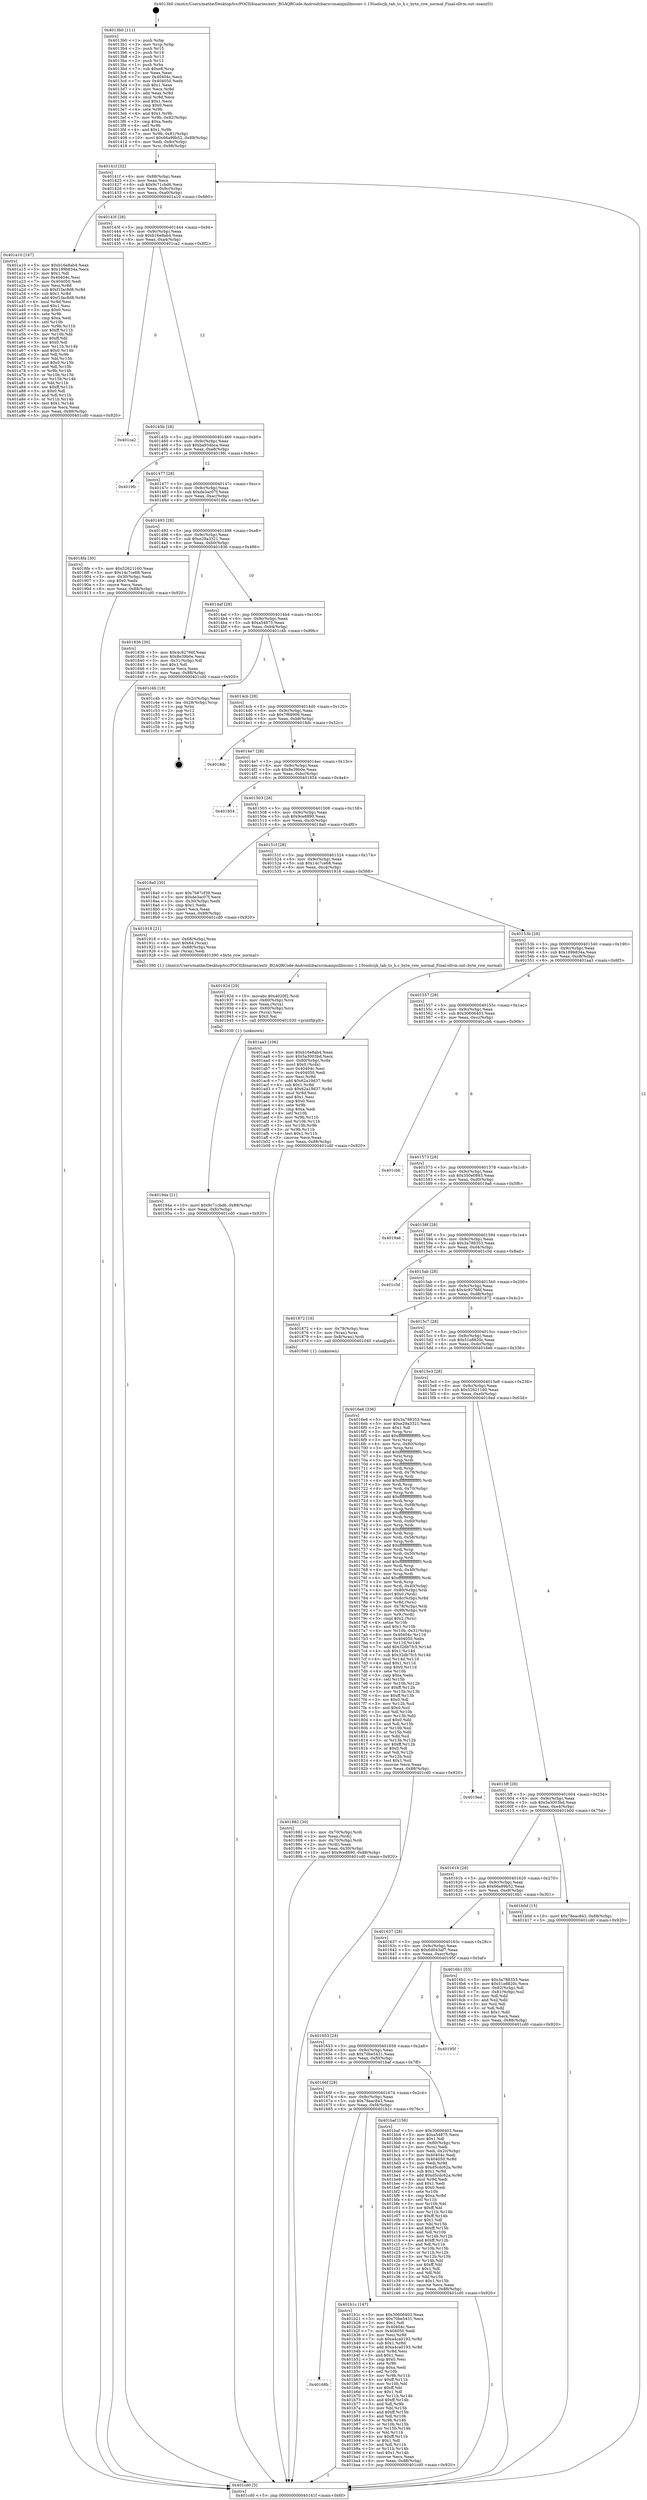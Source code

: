digraph "0x4013b0" {
  label = "0x4013b0 (/mnt/c/Users/mathe/Desktop/tcc/POCII/binaries/extr_BGAQRCode-Androidzbarsrcmainjnilibiconv-1.15toolscjk_tab_to_h.c_byte_row_normal_Final-ollvm.out::main(0))"
  labelloc = "t"
  node[shape=record]

  Entry [label="",width=0.3,height=0.3,shape=circle,fillcolor=black,style=filled]
  "0x40141f" [label="{
     0x40141f [32]\l
     | [instrs]\l
     &nbsp;&nbsp;0x40141f \<+6\>: mov -0x88(%rbp),%eax\l
     &nbsp;&nbsp;0x401425 \<+2\>: mov %eax,%ecx\l
     &nbsp;&nbsp;0x401427 \<+6\>: sub $0x9c71cbd6,%ecx\l
     &nbsp;&nbsp;0x40142d \<+6\>: mov %eax,-0x9c(%rbp)\l
     &nbsp;&nbsp;0x401433 \<+6\>: mov %ecx,-0xa0(%rbp)\l
     &nbsp;&nbsp;0x401439 \<+6\>: je 0000000000401a10 \<main+0x660\>\l
  }"]
  "0x401a10" [label="{
     0x401a10 [147]\l
     | [instrs]\l
     &nbsp;&nbsp;0x401a10 \<+5\>: mov $0xb16e8ab4,%eax\l
     &nbsp;&nbsp;0x401a15 \<+5\>: mov $0x189b834a,%ecx\l
     &nbsp;&nbsp;0x401a1a \<+2\>: mov $0x1,%dl\l
     &nbsp;&nbsp;0x401a1c \<+7\>: mov 0x40404c,%esi\l
     &nbsp;&nbsp;0x401a23 \<+7\>: mov 0x404050,%edi\l
     &nbsp;&nbsp;0x401a2a \<+3\>: mov %esi,%r8d\l
     &nbsp;&nbsp;0x401a2d \<+7\>: sub $0xf1fac8d8,%r8d\l
     &nbsp;&nbsp;0x401a34 \<+4\>: sub $0x1,%r8d\l
     &nbsp;&nbsp;0x401a38 \<+7\>: add $0xf1fac8d8,%r8d\l
     &nbsp;&nbsp;0x401a3f \<+4\>: imul %r8d,%esi\l
     &nbsp;&nbsp;0x401a43 \<+3\>: and $0x1,%esi\l
     &nbsp;&nbsp;0x401a46 \<+3\>: cmp $0x0,%esi\l
     &nbsp;&nbsp;0x401a49 \<+4\>: sete %r9b\l
     &nbsp;&nbsp;0x401a4d \<+3\>: cmp $0xa,%edi\l
     &nbsp;&nbsp;0x401a50 \<+4\>: setl %r10b\l
     &nbsp;&nbsp;0x401a54 \<+3\>: mov %r9b,%r11b\l
     &nbsp;&nbsp;0x401a57 \<+4\>: xor $0xff,%r11b\l
     &nbsp;&nbsp;0x401a5b \<+3\>: mov %r10b,%bl\l
     &nbsp;&nbsp;0x401a5e \<+3\>: xor $0xff,%bl\l
     &nbsp;&nbsp;0x401a61 \<+3\>: xor $0x0,%dl\l
     &nbsp;&nbsp;0x401a64 \<+3\>: mov %r11b,%r14b\l
     &nbsp;&nbsp;0x401a67 \<+4\>: and $0x0,%r14b\l
     &nbsp;&nbsp;0x401a6b \<+3\>: and %dl,%r9b\l
     &nbsp;&nbsp;0x401a6e \<+3\>: mov %bl,%r15b\l
     &nbsp;&nbsp;0x401a71 \<+4\>: and $0x0,%r15b\l
     &nbsp;&nbsp;0x401a75 \<+3\>: and %dl,%r10b\l
     &nbsp;&nbsp;0x401a78 \<+3\>: or %r9b,%r14b\l
     &nbsp;&nbsp;0x401a7b \<+3\>: or %r10b,%r15b\l
     &nbsp;&nbsp;0x401a7e \<+3\>: xor %r15b,%r14b\l
     &nbsp;&nbsp;0x401a81 \<+3\>: or %bl,%r11b\l
     &nbsp;&nbsp;0x401a84 \<+4\>: xor $0xff,%r11b\l
     &nbsp;&nbsp;0x401a88 \<+3\>: or $0x0,%dl\l
     &nbsp;&nbsp;0x401a8b \<+3\>: and %dl,%r11b\l
     &nbsp;&nbsp;0x401a8e \<+3\>: or %r11b,%r14b\l
     &nbsp;&nbsp;0x401a91 \<+4\>: test $0x1,%r14b\l
     &nbsp;&nbsp;0x401a95 \<+3\>: cmovne %ecx,%eax\l
     &nbsp;&nbsp;0x401a98 \<+6\>: mov %eax,-0x88(%rbp)\l
     &nbsp;&nbsp;0x401a9e \<+5\>: jmp 0000000000401cd0 \<main+0x920\>\l
  }"]
  "0x40143f" [label="{
     0x40143f [28]\l
     | [instrs]\l
     &nbsp;&nbsp;0x40143f \<+5\>: jmp 0000000000401444 \<main+0x94\>\l
     &nbsp;&nbsp;0x401444 \<+6\>: mov -0x9c(%rbp),%eax\l
     &nbsp;&nbsp;0x40144a \<+5\>: sub $0xb16e8ab4,%eax\l
     &nbsp;&nbsp;0x40144f \<+6\>: mov %eax,-0xa4(%rbp)\l
     &nbsp;&nbsp;0x401455 \<+6\>: je 0000000000401ca2 \<main+0x8f2\>\l
  }"]
  Exit [label="",width=0.3,height=0.3,shape=circle,fillcolor=black,style=filled,peripheries=2]
  "0x401ca2" [label="{
     0x401ca2\l
  }", style=dashed]
  "0x40145b" [label="{
     0x40145b [28]\l
     | [instrs]\l
     &nbsp;&nbsp;0x40145b \<+5\>: jmp 0000000000401460 \<main+0xb0\>\l
     &nbsp;&nbsp;0x401460 \<+6\>: mov -0x9c(%rbp),%eax\l
     &nbsp;&nbsp;0x401466 \<+5\>: sub $0xba934bca,%eax\l
     &nbsp;&nbsp;0x40146b \<+6\>: mov %eax,-0xa8(%rbp)\l
     &nbsp;&nbsp;0x401471 \<+6\>: je 00000000004019fc \<main+0x64c\>\l
  }"]
  "0x40168b" [label="{
     0x40168b\l
  }", style=dashed]
  "0x4019fc" [label="{
     0x4019fc\l
  }", style=dashed]
  "0x401477" [label="{
     0x401477 [28]\l
     | [instrs]\l
     &nbsp;&nbsp;0x401477 \<+5\>: jmp 000000000040147c \<main+0xcc\>\l
     &nbsp;&nbsp;0x40147c \<+6\>: mov -0x9c(%rbp),%eax\l
     &nbsp;&nbsp;0x401482 \<+5\>: sub $0xde3ac07f,%eax\l
     &nbsp;&nbsp;0x401487 \<+6\>: mov %eax,-0xac(%rbp)\l
     &nbsp;&nbsp;0x40148d \<+6\>: je 00000000004018fa \<main+0x54a\>\l
  }"]
  "0x401b1c" [label="{
     0x401b1c [147]\l
     | [instrs]\l
     &nbsp;&nbsp;0x401b1c \<+5\>: mov $0x30606403,%eax\l
     &nbsp;&nbsp;0x401b21 \<+5\>: mov $0x70be5431,%ecx\l
     &nbsp;&nbsp;0x401b26 \<+2\>: mov $0x1,%dl\l
     &nbsp;&nbsp;0x401b28 \<+7\>: mov 0x40404c,%esi\l
     &nbsp;&nbsp;0x401b2f \<+7\>: mov 0x404050,%edi\l
     &nbsp;&nbsp;0x401b36 \<+3\>: mov %esi,%r8d\l
     &nbsp;&nbsp;0x401b39 \<+7\>: sub $0xa4ca0193,%r8d\l
     &nbsp;&nbsp;0x401b40 \<+4\>: sub $0x1,%r8d\l
     &nbsp;&nbsp;0x401b44 \<+7\>: add $0xa4ca0193,%r8d\l
     &nbsp;&nbsp;0x401b4b \<+4\>: imul %r8d,%esi\l
     &nbsp;&nbsp;0x401b4f \<+3\>: and $0x1,%esi\l
     &nbsp;&nbsp;0x401b52 \<+3\>: cmp $0x0,%esi\l
     &nbsp;&nbsp;0x401b55 \<+4\>: sete %r9b\l
     &nbsp;&nbsp;0x401b59 \<+3\>: cmp $0xa,%edi\l
     &nbsp;&nbsp;0x401b5c \<+4\>: setl %r10b\l
     &nbsp;&nbsp;0x401b60 \<+3\>: mov %r9b,%r11b\l
     &nbsp;&nbsp;0x401b63 \<+4\>: xor $0xff,%r11b\l
     &nbsp;&nbsp;0x401b67 \<+3\>: mov %r10b,%bl\l
     &nbsp;&nbsp;0x401b6a \<+3\>: xor $0xff,%bl\l
     &nbsp;&nbsp;0x401b6d \<+3\>: xor $0x1,%dl\l
     &nbsp;&nbsp;0x401b70 \<+3\>: mov %r11b,%r14b\l
     &nbsp;&nbsp;0x401b73 \<+4\>: and $0xff,%r14b\l
     &nbsp;&nbsp;0x401b77 \<+3\>: and %dl,%r9b\l
     &nbsp;&nbsp;0x401b7a \<+3\>: mov %bl,%r15b\l
     &nbsp;&nbsp;0x401b7d \<+4\>: and $0xff,%r15b\l
     &nbsp;&nbsp;0x401b81 \<+3\>: and %dl,%r10b\l
     &nbsp;&nbsp;0x401b84 \<+3\>: or %r9b,%r14b\l
     &nbsp;&nbsp;0x401b87 \<+3\>: or %r10b,%r15b\l
     &nbsp;&nbsp;0x401b8a \<+3\>: xor %r15b,%r14b\l
     &nbsp;&nbsp;0x401b8d \<+3\>: or %bl,%r11b\l
     &nbsp;&nbsp;0x401b90 \<+4\>: xor $0xff,%r11b\l
     &nbsp;&nbsp;0x401b94 \<+3\>: or $0x1,%dl\l
     &nbsp;&nbsp;0x401b97 \<+3\>: and %dl,%r11b\l
     &nbsp;&nbsp;0x401b9a \<+3\>: or %r11b,%r14b\l
     &nbsp;&nbsp;0x401b9d \<+4\>: test $0x1,%r14b\l
     &nbsp;&nbsp;0x401ba1 \<+3\>: cmovne %ecx,%eax\l
     &nbsp;&nbsp;0x401ba4 \<+6\>: mov %eax,-0x88(%rbp)\l
     &nbsp;&nbsp;0x401baa \<+5\>: jmp 0000000000401cd0 \<main+0x920\>\l
  }"]
  "0x4018fa" [label="{
     0x4018fa [30]\l
     | [instrs]\l
     &nbsp;&nbsp;0x4018fa \<+5\>: mov $0x52621160,%eax\l
     &nbsp;&nbsp;0x4018ff \<+5\>: mov $0x14c7ce68,%ecx\l
     &nbsp;&nbsp;0x401904 \<+3\>: mov -0x30(%rbp),%edx\l
     &nbsp;&nbsp;0x401907 \<+3\>: cmp $0x0,%edx\l
     &nbsp;&nbsp;0x40190a \<+3\>: cmove %ecx,%eax\l
     &nbsp;&nbsp;0x40190d \<+6\>: mov %eax,-0x88(%rbp)\l
     &nbsp;&nbsp;0x401913 \<+5\>: jmp 0000000000401cd0 \<main+0x920\>\l
  }"]
  "0x401493" [label="{
     0x401493 [28]\l
     | [instrs]\l
     &nbsp;&nbsp;0x401493 \<+5\>: jmp 0000000000401498 \<main+0xe8\>\l
     &nbsp;&nbsp;0x401498 \<+6\>: mov -0x9c(%rbp),%eax\l
     &nbsp;&nbsp;0x40149e \<+5\>: sub $0xe29a3321,%eax\l
     &nbsp;&nbsp;0x4014a3 \<+6\>: mov %eax,-0xb0(%rbp)\l
     &nbsp;&nbsp;0x4014a9 \<+6\>: je 0000000000401836 \<main+0x486\>\l
  }"]
  "0x40166f" [label="{
     0x40166f [28]\l
     | [instrs]\l
     &nbsp;&nbsp;0x40166f \<+5\>: jmp 0000000000401674 \<main+0x2c4\>\l
     &nbsp;&nbsp;0x401674 \<+6\>: mov -0x9c(%rbp),%eax\l
     &nbsp;&nbsp;0x40167a \<+5\>: sub $0x78eac843,%eax\l
     &nbsp;&nbsp;0x40167f \<+6\>: mov %eax,-0xf4(%rbp)\l
     &nbsp;&nbsp;0x401685 \<+6\>: je 0000000000401b1c \<main+0x76c\>\l
  }"]
  "0x401836" [label="{
     0x401836 [30]\l
     | [instrs]\l
     &nbsp;&nbsp;0x401836 \<+5\>: mov $0x4c92766f,%eax\l
     &nbsp;&nbsp;0x40183b \<+5\>: mov $0x8e39b0e,%ecx\l
     &nbsp;&nbsp;0x401840 \<+3\>: mov -0x31(%rbp),%dl\l
     &nbsp;&nbsp;0x401843 \<+3\>: test $0x1,%dl\l
     &nbsp;&nbsp;0x401846 \<+3\>: cmovne %ecx,%eax\l
     &nbsp;&nbsp;0x401849 \<+6\>: mov %eax,-0x88(%rbp)\l
     &nbsp;&nbsp;0x40184f \<+5\>: jmp 0000000000401cd0 \<main+0x920\>\l
  }"]
  "0x4014af" [label="{
     0x4014af [28]\l
     | [instrs]\l
     &nbsp;&nbsp;0x4014af \<+5\>: jmp 00000000004014b4 \<main+0x104\>\l
     &nbsp;&nbsp;0x4014b4 \<+6\>: mov -0x9c(%rbp),%eax\l
     &nbsp;&nbsp;0x4014ba \<+5\>: sub $0xa54875,%eax\l
     &nbsp;&nbsp;0x4014bf \<+6\>: mov %eax,-0xb4(%rbp)\l
     &nbsp;&nbsp;0x4014c5 \<+6\>: je 0000000000401c4b \<main+0x89b\>\l
  }"]
  "0x401baf" [label="{
     0x401baf [156]\l
     | [instrs]\l
     &nbsp;&nbsp;0x401baf \<+5\>: mov $0x30606403,%eax\l
     &nbsp;&nbsp;0x401bb4 \<+5\>: mov $0xa54875,%ecx\l
     &nbsp;&nbsp;0x401bb9 \<+2\>: mov $0x1,%dl\l
     &nbsp;&nbsp;0x401bbb \<+4\>: mov -0x80(%rbp),%rsi\l
     &nbsp;&nbsp;0x401bbf \<+2\>: mov (%rsi),%edi\l
     &nbsp;&nbsp;0x401bc1 \<+3\>: mov %edi,-0x2c(%rbp)\l
     &nbsp;&nbsp;0x401bc4 \<+7\>: mov 0x40404c,%edi\l
     &nbsp;&nbsp;0x401bcb \<+8\>: mov 0x404050,%r8d\l
     &nbsp;&nbsp;0x401bd3 \<+3\>: mov %edi,%r9d\l
     &nbsp;&nbsp;0x401bd6 \<+7\>: sub $0xd5cdc62a,%r9d\l
     &nbsp;&nbsp;0x401bdd \<+4\>: sub $0x1,%r9d\l
     &nbsp;&nbsp;0x401be1 \<+7\>: add $0xd5cdc62a,%r9d\l
     &nbsp;&nbsp;0x401be8 \<+4\>: imul %r9d,%edi\l
     &nbsp;&nbsp;0x401bec \<+3\>: and $0x1,%edi\l
     &nbsp;&nbsp;0x401bef \<+3\>: cmp $0x0,%edi\l
     &nbsp;&nbsp;0x401bf2 \<+4\>: sete %r10b\l
     &nbsp;&nbsp;0x401bf6 \<+4\>: cmp $0xa,%r8d\l
     &nbsp;&nbsp;0x401bfa \<+4\>: setl %r11b\l
     &nbsp;&nbsp;0x401bfe \<+3\>: mov %r10b,%bl\l
     &nbsp;&nbsp;0x401c01 \<+3\>: xor $0xff,%bl\l
     &nbsp;&nbsp;0x401c04 \<+3\>: mov %r11b,%r14b\l
     &nbsp;&nbsp;0x401c07 \<+4\>: xor $0xff,%r14b\l
     &nbsp;&nbsp;0x401c0b \<+3\>: xor $0x1,%dl\l
     &nbsp;&nbsp;0x401c0e \<+3\>: mov %bl,%r15b\l
     &nbsp;&nbsp;0x401c11 \<+4\>: and $0xff,%r15b\l
     &nbsp;&nbsp;0x401c15 \<+3\>: and %dl,%r10b\l
     &nbsp;&nbsp;0x401c18 \<+3\>: mov %r14b,%r12b\l
     &nbsp;&nbsp;0x401c1b \<+4\>: and $0xff,%r12b\l
     &nbsp;&nbsp;0x401c1f \<+3\>: and %dl,%r11b\l
     &nbsp;&nbsp;0x401c22 \<+3\>: or %r10b,%r15b\l
     &nbsp;&nbsp;0x401c25 \<+3\>: or %r11b,%r12b\l
     &nbsp;&nbsp;0x401c28 \<+3\>: xor %r12b,%r15b\l
     &nbsp;&nbsp;0x401c2b \<+3\>: or %r14b,%bl\l
     &nbsp;&nbsp;0x401c2e \<+3\>: xor $0xff,%bl\l
     &nbsp;&nbsp;0x401c31 \<+3\>: or $0x1,%dl\l
     &nbsp;&nbsp;0x401c34 \<+2\>: and %dl,%bl\l
     &nbsp;&nbsp;0x401c36 \<+3\>: or %bl,%r15b\l
     &nbsp;&nbsp;0x401c39 \<+4\>: test $0x1,%r15b\l
     &nbsp;&nbsp;0x401c3d \<+3\>: cmovne %ecx,%eax\l
     &nbsp;&nbsp;0x401c40 \<+6\>: mov %eax,-0x88(%rbp)\l
     &nbsp;&nbsp;0x401c46 \<+5\>: jmp 0000000000401cd0 \<main+0x920\>\l
  }"]
  "0x401c4b" [label="{
     0x401c4b [18]\l
     | [instrs]\l
     &nbsp;&nbsp;0x401c4b \<+3\>: mov -0x2c(%rbp),%eax\l
     &nbsp;&nbsp;0x401c4e \<+4\>: lea -0x28(%rbp),%rsp\l
     &nbsp;&nbsp;0x401c52 \<+1\>: pop %rbx\l
     &nbsp;&nbsp;0x401c53 \<+2\>: pop %r12\l
     &nbsp;&nbsp;0x401c55 \<+2\>: pop %r13\l
     &nbsp;&nbsp;0x401c57 \<+2\>: pop %r14\l
     &nbsp;&nbsp;0x401c59 \<+2\>: pop %r15\l
     &nbsp;&nbsp;0x401c5b \<+1\>: pop %rbp\l
     &nbsp;&nbsp;0x401c5c \<+1\>: ret\l
  }"]
  "0x4014cb" [label="{
     0x4014cb [28]\l
     | [instrs]\l
     &nbsp;&nbsp;0x4014cb \<+5\>: jmp 00000000004014d0 \<main+0x120\>\l
     &nbsp;&nbsp;0x4014d0 \<+6\>: mov -0x9c(%rbp),%eax\l
     &nbsp;&nbsp;0x4014d6 \<+5\>: sub $0x7f68906,%eax\l
     &nbsp;&nbsp;0x4014db \<+6\>: mov %eax,-0xb8(%rbp)\l
     &nbsp;&nbsp;0x4014e1 \<+6\>: je 00000000004018dc \<main+0x52c\>\l
  }"]
  "0x401653" [label="{
     0x401653 [28]\l
     | [instrs]\l
     &nbsp;&nbsp;0x401653 \<+5\>: jmp 0000000000401658 \<main+0x2a8\>\l
     &nbsp;&nbsp;0x401658 \<+6\>: mov -0x9c(%rbp),%eax\l
     &nbsp;&nbsp;0x40165e \<+5\>: sub $0x70be5431,%eax\l
     &nbsp;&nbsp;0x401663 \<+6\>: mov %eax,-0xf0(%rbp)\l
     &nbsp;&nbsp;0x401669 \<+6\>: je 0000000000401baf \<main+0x7ff\>\l
  }"]
  "0x4018dc" [label="{
     0x4018dc\l
  }", style=dashed]
  "0x4014e7" [label="{
     0x4014e7 [28]\l
     | [instrs]\l
     &nbsp;&nbsp;0x4014e7 \<+5\>: jmp 00000000004014ec \<main+0x13c\>\l
     &nbsp;&nbsp;0x4014ec \<+6\>: mov -0x9c(%rbp),%eax\l
     &nbsp;&nbsp;0x4014f2 \<+5\>: sub $0x8e39b0e,%eax\l
     &nbsp;&nbsp;0x4014f7 \<+6\>: mov %eax,-0xbc(%rbp)\l
     &nbsp;&nbsp;0x4014fd \<+6\>: je 0000000000401854 \<main+0x4a4\>\l
  }"]
  "0x40195f" [label="{
     0x40195f\l
  }", style=dashed]
  "0x401854" [label="{
     0x401854\l
  }", style=dashed]
  "0x401503" [label="{
     0x401503 [28]\l
     | [instrs]\l
     &nbsp;&nbsp;0x401503 \<+5\>: jmp 0000000000401508 \<main+0x158\>\l
     &nbsp;&nbsp;0x401508 \<+6\>: mov -0x9c(%rbp),%eax\l
     &nbsp;&nbsp;0x40150e \<+5\>: sub $0x9ce8890,%eax\l
     &nbsp;&nbsp;0x401513 \<+6\>: mov %eax,-0xc0(%rbp)\l
     &nbsp;&nbsp;0x401519 \<+6\>: je 00000000004018a0 \<main+0x4f0\>\l
  }"]
  "0x40194a" [label="{
     0x40194a [21]\l
     | [instrs]\l
     &nbsp;&nbsp;0x40194a \<+10\>: movl $0x9c71cbd6,-0x88(%rbp)\l
     &nbsp;&nbsp;0x401954 \<+6\>: mov %eax,-0xfc(%rbp)\l
     &nbsp;&nbsp;0x40195a \<+5\>: jmp 0000000000401cd0 \<main+0x920\>\l
  }"]
  "0x4018a0" [label="{
     0x4018a0 [30]\l
     | [instrs]\l
     &nbsp;&nbsp;0x4018a0 \<+5\>: mov $0x7b67cf39,%eax\l
     &nbsp;&nbsp;0x4018a5 \<+5\>: mov $0xde3ac07f,%ecx\l
     &nbsp;&nbsp;0x4018aa \<+3\>: mov -0x30(%rbp),%edx\l
     &nbsp;&nbsp;0x4018ad \<+3\>: cmp $0x1,%edx\l
     &nbsp;&nbsp;0x4018b0 \<+3\>: cmovl %ecx,%eax\l
     &nbsp;&nbsp;0x4018b3 \<+6\>: mov %eax,-0x88(%rbp)\l
     &nbsp;&nbsp;0x4018b9 \<+5\>: jmp 0000000000401cd0 \<main+0x920\>\l
  }"]
  "0x40151f" [label="{
     0x40151f [28]\l
     | [instrs]\l
     &nbsp;&nbsp;0x40151f \<+5\>: jmp 0000000000401524 \<main+0x174\>\l
     &nbsp;&nbsp;0x401524 \<+6\>: mov -0x9c(%rbp),%eax\l
     &nbsp;&nbsp;0x40152a \<+5\>: sub $0x14c7ce68,%eax\l
     &nbsp;&nbsp;0x40152f \<+6\>: mov %eax,-0xc4(%rbp)\l
     &nbsp;&nbsp;0x401535 \<+6\>: je 0000000000401918 \<main+0x568\>\l
  }"]
  "0x40192d" [label="{
     0x40192d [29]\l
     | [instrs]\l
     &nbsp;&nbsp;0x40192d \<+10\>: movabs $0x4020f2,%rdi\l
     &nbsp;&nbsp;0x401937 \<+4\>: mov -0x60(%rbp),%rcx\l
     &nbsp;&nbsp;0x40193b \<+2\>: mov %eax,(%rcx)\l
     &nbsp;&nbsp;0x40193d \<+4\>: mov -0x60(%rbp),%rcx\l
     &nbsp;&nbsp;0x401941 \<+2\>: mov (%rcx),%esi\l
     &nbsp;&nbsp;0x401943 \<+2\>: mov $0x0,%al\l
     &nbsp;&nbsp;0x401945 \<+5\>: call 0000000000401030 \<printf@plt\>\l
     | [calls]\l
     &nbsp;&nbsp;0x401030 \{1\} (unknown)\l
  }"]
  "0x401918" [label="{
     0x401918 [21]\l
     | [instrs]\l
     &nbsp;&nbsp;0x401918 \<+4\>: mov -0x68(%rbp),%rax\l
     &nbsp;&nbsp;0x40191c \<+6\>: movl $0x64,(%rax)\l
     &nbsp;&nbsp;0x401922 \<+4\>: mov -0x68(%rbp),%rax\l
     &nbsp;&nbsp;0x401926 \<+2\>: mov (%rax),%edi\l
     &nbsp;&nbsp;0x401928 \<+5\>: call 0000000000401390 \<byte_row_normal\>\l
     | [calls]\l
     &nbsp;&nbsp;0x401390 \{1\} (/mnt/c/Users/mathe/Desktop/tcc/POCII/binaries/extr_BGAQRCode-Androidzbarsrcmainjnilibiconv-1.15toolscjk_tab_to_h.c_byte_row_normal_Final-ollvm.out::byte_row_normal)\l
  }"]
  "0x40153b" [label="{
     0x40153b [28]\l
     | [instrs]\l
     &nbsp;&nbsp;0x40153b \<+5\>: jmp 0000000000401540 \<main+0x190\>\l
     &nbsp;&nbsp;0x401540 \<+6\>: mov -0x9c(%rbp),%eax\l
     &nbsp;&nbsp;0x401546 \<+5\>: sub $0x189b834a,%eax\l
     &nbsp;&nbsp;0x40154b \<+6\>: mov %eax,-0xc8(%rbp)\l
     &nbsp;&nbsp;0x401551 \<+6\>: je 0000000000401aa3 \<main+0x6f3\>\l
  }"]
  "0x401882" [label="{
     0x401882 [30]\l
     | [instrs]\l
     &nbsp;&nbsp;0x401882 \<+4\>: mov -0x70(%rbp),%rdi\l
     &nbsp;&nbsp;0x401886 \<+2\>: mov %eax,(%rdi)\l
     &nbsp;&nbsp;0x401888 \<+4\>: mov -0x70(%rbp),%rdi\l
     &nbsp;&nbsp;0x40188c \<+2\>: mov (%rdi),%eax\l
     &nbsp;&nbsp;0x40188e \<+3\>: mov %eax,-0x30(%rbp)\l
     &nbsp;&nbsp;0x401891 \<+10\>: movl $0x9ce8890,-0x88(%rbp)\l
     &nbsp;&nbsp;0x40189b \<+5\>: jmp 0000000000401cd0 \<main+0x920\>\l
  }"]
  "0x401aa3" [label="{
     0x401aa3 [106]\l
     | [instrs]\l
     &nbsp;&nbsp;0x401aa3 \<+5\>: mov $0xb16e8ab4,%eax\l
     &nbsp;&nbsp;0x401aa8 \<+5\>: mov $0x5a3003bd,%ecx\l
     &nbsp;&nbsp;0x401aad \<+4\>: mov -0x80(%rbp),%rdx\l
     &nbsp;&nbsp;0x401ab1 \<+6\>: movl $0x0,(%rdx)\l
     &nbsp;&nbsp;0x401ab7 \<+7\>: mov 0x40404c,%esi\l
     &nbsp;&nbsp;0x401abe \<+7\>: mov 0x404050,%edi\l
     &nbsp;&nbsp;0x401ac5 \<+3\>: mov %esi,%r8d\l
     &nbsp;&nbsp;0x401ac8 \<+7\>: add $0x62a19d37,%r8d\l
     &nbsp;&nbsp;0x401acf \<+4\>: sub $0x1,%r8d\l
     &nbsp;&nbsp;0x401ad3 \<+7\>: sub $0x62a19d37,%r8d\l
     &nbsp;&nbsp;0x401ada \<+4\>: imul %r8d,%esi\l
     &nbsp;&nbsp;0x401ade \<+3\>: and $0x1,%esi\l
     &nbsp;&nbsp;0x401ae1 \<+3\>: cmp $0x0,%esi\l
     &nbsp;&nbsp;0x401ae4 \<+4\>: sete %r9b\l
     &nbsp;&nbsp;0x401ae8 \<+3\>: cmp $0xa,%edi\l
     &nbsp;&nbsp;0x401aeb \<+4\>: setl %r10b\l
     &nbsp;&nbsp;0x401aef \<+3\>: mov %r9b,%r11b\l
     &nbsp;&nbsp;0x401af2 \<+3\>: and %r10b,%r11b\l
     &nbsp;&nbsp;0x401af5 \<+3\>: xor %r10b,%r9b\l
     &nbsp;&nbsp;0x401af8 \<+3\>: or %r9b,%r11b\l
     &nbsp;&nbsp;0x401afb \<+4\>: test $0x1,%r11b\l
     &nbsp;&nbsp;0x401aff \<+3\>: cmovne %ecx,%eax\l
     &nbsp;&nbsp;0x401b02 \<+6\>: mov %eax,-0x88(%rbp)\l
     &nbsp;&nbsp;0x401b08 \<+5\>: jmp 0000000000401cd0 \<main+0x920\>\l
  }"]
  "0x401557" [label="{
     0x401557 [28]\l
     | [instrs]\l
     &nbsp;&nbsp;0x401557 \<+5\>: jmp 000000000040155c \<main+0x1ac\>\l
     &nbsp;&nbsp;0x40155c \<+6\>: mov -0x9c(%rbp),%eax\l
     &nbsp;&nbsp;0x401562 \<+5\>: sub $0x30606403,%eax\l
     &nbsp;&nbsp;0x401567 \<+6\>: mov %eax,-0xcc(%rbp)\l
     &nbsp;&nbsp;0x40156d \<+6\>: je 0000000000401cbb \<main+0x90b\>\l
  }"]
  "0x4013b0" [label="{
     0x4013b0 [111]\l
     | [instrs]\l
     &nbsp;&nbsp;0x4013b0 \<+1\>: push %rbp\l
     &nbsp;&nbsp;0x4013b1 \<+3\>: mov %rsp,%rbp\l
     &nbsp;&nbsp;0x4013b4 \<+2\>: push %r15\l
     &nbsp;&nbsp;0x4013b6 \<+2\>: push %r14\l
     &nbsp;&nbsp;0x4013b8 \<+2\>: push %r13\l
     &nbsp;&nbsp;0x4013ba \<+2\>: push %r12\l
     &nbsp;&nbsp;0x4013bc \<+1\>: push %rbx\l
     &nbsp;&nbsp;0x4013bd \<+7\>: sub $0xe8,%rsp\l
     &nbsp;&nbsp;0x4013c4 \<+2\>: xor %eax,%eax\l
     &nbsp;&nbsp;0x4013c6 \<+7\>: mov 0x40404c,%ecx\l
     &nbsp;&nbsp;0x4013cd \<+7\>: mov 0x404050,%edx\l
     &nbsp;&nbsp;0x4013d4 \<+3\>: sub $0x1,%eax\l
     &nbsp;&nbsp;0x4013d7 \<+3\>: mov %ecx,%r8d\l
     &nbsp;&nbsp;0x4013da \<+3\>: add %eax,%r8d\l
     &nbsp;&nbsp;0x4013dd \<+4\>: imul %r8d,%ecx\l
     &nbsp;&nbsp;0x4013e1 \<+3\>: and $0x1,%ecx\l
     &nbsp;&nbsp;0x4013e4 \<+3\>: cmp $0x0,%ecx\l
     &nbsp;&nbsp;0x4013e7 \<+4\>: sete %r9b\l
     &nbsp;&nbsp;0x4013eb \<+4\>: and $0x1,%r9b\l
     &nbsp;&nbsp;0x4013ef \<+7\>: mov %r9b,-0x82(%rbp)\l
     &nbsp;&nbsp;0x4013f6 \<+3\>: cmp $0xa,%edx\l
     &nbsp;&nbsp;0x4013f9 \<+4\>: setl %r9b\l
     &nbsp;&nbsp;0x4013fd \<+4\>: and $0x1,%r9b\l
     &nbsp;&nbsp;0x401401 \<+7\>: mov %r9b,-0x81(%rbp)\l
     &nbsp;&nbsp;0x401408 \<+10\>: movl $0x66a99b52,-0x88(%rbp)\l
     &nbsp;&nbsp;0x401412 \<+6\>: mov %edi,-0x8c(%rbp)\l
     &nbsp;&nbsp;0x401418 \<+7\>: mov %rsi,-0x98(%rbp)\l
  }"]
  "0x401cbb" [label="{
     0x401cbb\l
  }", style=dashed]
  "0x401573" [label="{
     0x401573 [28]\l
     | [instrs]\l
     &nbsp;&nbsp;0x401573 \<+5\>: jmp 0000000000401578 \<main+0x1c8\>\l
     &nbsp;&nbsp;0x401578 \<+6\>: mov -0x9c(%rbp),%eax\l
     &nbsp;&nbsp;0x40157e \<+5\>: sub $0x350e0883,%eax\l
     &nbsp;&nbsp;0x401583 \<+6\>: mov %eax,-0xd0(%rbp)\l
     &nbsp;&nbsp;0x401589 \<+6\>: je 00000000004019a6 \<main+0x5f6\>\l
  }"]
  "0x401cd0" [label="{
     0x401cd0 [5]\l
     | [instrs]\l
     &nbsp;&nbsp;0x401cd0 \<+5\>: jmp 000000000040141f \<main+0x6f\>\l
  }"]
  "0x4019a6" [label="{
     0x4019a6\l
  }", style=dashed]
  "0x40158f" [label="{
     0x40158f [28]\l
     | [instrs]\l
     &nbsp;&nbsp;0x40158f \<+5\>: jmp 0000000000401594 \<main+0x1e4\>\l
     &nbsp;&nbsp;0x401594 \<+6\>: mov -0x9c(%rbp),%eax\l
     &nbsp;&nbsp;0x40159a \<+5\>: sub $0x3a788353,%eax\l
     &nbsp;&nbsp;0x40159f \<+6\>: mov %eax,-0xd4(%rbp)\l
     &nbsp;&nbsp;0x4015a5 \<+6\>: je 0000000000401c5d \<main+0x8ad\>\l
  }"]
  "0x401637" [label="{
     0x401637 [28]\l
     | [instrs]\l
     &nbsp;&nbsp;0x401637 \<+5\>: jmp 000000000040163c \<main+0x28c\>\l
     &nbsp;&nbsp;0x40163c \<+6\>: mov -0x9c(%rbp),%eax\l
     &nbsp;&nbsp;0x401642 \<+5\>: sub $0x6d043af7,%eax\l
     &nbsp;&nbsp;0x401647 \<+6\>: mov %eax,-0xec(%rbp)\l
     &nbsp;&nbsp;0x40164d \<+6\>: je 000000000040195f \<main+0x5af\>\l
  }"]
  "0x401c5d" [label="{
     0x401c5d\l
  }", style=dashed]
  "0x4015ab" [label="{
     0x4015ab [28]\l
     | [instrs]\l
     &nbsp;&nbsp;0x4015ab \<+5\>: jmp 00000000004015b0 \<main+0x200\>\l
     &nbsp;&nbsp;0x4015b0 \<+6\>: mov -0x9c(%rbp),%eax\l
     &nbsp;&nbsp;0x4015b6 \<+5\>: sub $0x4c92766f,%eax\l
     &nbsp;&nbsp;0x4015bb \<+6\>: mov %eax,-0xd8(%rbp)\l
     &nbsp;&nbsp;0x4015c1 \<+6\>: je 0000000000401872 \<main+0x4c2\>\l
  }"]
  "0x4016b1" [label="{
     0x4016b1 [53]\l
     | [instrs]\l
     &nbsp;&nbsp;0x4016b1 \<+5\>: mov $0x3a788353,%eax\l
     &nbsp;&nbsp;0x4016b6 \<+5\>: mov $0x51e8820c,%ecx\l
     &nbsp;&nbsp;0x4016bb \<+6\>: mov -0x82(%rbp),%dl\l
     &nbsp;&nbsp;0x4016c1 \<+7\>: mov -0x81(%rbp),%sil\l
     &nbsp;&nbsp;0x4016c8 \<+3\>: mov %dl,%dil\l
     &nbsp;&nbsp;0x4016cb \<+3\>: and %sil,%dil\l
     &nbsp;&nbsp;0x4016ce \<+3\>: xor %sil,%dl\l
     &nbsp;&nbsp;0x4016d1 \<+3\>: or %dl,%dil\l
     &nbsp;&nbsp;0x4016d4 \<+4\>: test $0x1,%dil\l
     &nbsp;&nbsp;0x4016d8 \<+3\>: cmovne %ecx,%eax\l
     &nbsp;&nbsp;0x4016db \<+6\>: mov %eax,-0x88(%rbp)\l
     &nbsp;&nbsp;0x4016e1 \<+5\>: jmp 0000000000401cd0 \<main+0x920\>\l
  }"]
  "0x401872" [label="{
     0x401872 [16]\l
     | [instrs]\l
     &nbsp;&nbsp;0x401872 \<+4\>: mov -0x78(%rbp),%rax\l
     &nbsp;&nbsp;0x401876 \<+3\>: mov (%rax),%rax\l
     &nbsp;&nbsp;0x401879 \<+4\>: mov 0x8(%rax),%rdi\l
     &nbsp;&nbsp;0x40187d \<+5\>: call 0000000000401040 \<atoi@plt\>\l
     | [calls]\l
     &nbsp;&nbsp;0x401040 \{1\} (unknown)\l
  }"]
  "0x4015c7" [label="{
     0x4015c7 [28]\l
     | [instrs]\l
     &nbsp;&nbsp;0x4015c7 \<+5\>: jmp 00000000004015cc \<main+0x21c\>\l
     &nbsp;&nbsp;0x4015cc \<+6\>: mov -0x9c(%rbp),%eax\l
     &nbsp;&nbsp;0x4015d2 \<+5\>: sub $0x51e8820c,%eax\l
     &nbsp;&nbsp;0x4015d7 \<+6\>: mov %eax,-0xdc(%rbp)\l
     &nbsp;&nbsp;0x4015dd \<+6\>: je 00000000004016e6 \<main+0x336\>\l
  }"]
  "0x40161b" [label="{
     0x40161b [28]\l
     | [instrs]\l
     &nbsp;&nbsp;0x40161b \<+5\>: jmp 0000000000401620 \<main+0x270\>\l
     &nbsp;&nbsp;0x401620 \<+6\>: mov -0x9c(%rbp),%eax\l
     &nbsp;&nbsp;0x401626 \<+5\>: sub $0x66a99b52,%eax\l
     &nbsp;&nbsp;0x40162b \<+6\>: mov %eax,-0xe8(%rbp)\l
     &nbsp;&nbsp;0x401631 \<+6\>: je 00000000004016b1 \<main+0x301\>\l
  }"]
  "0x4016e6" [label="{
     0x4016e6 [336]\l
     | [instrs]\l
     &nbsp;&nbsp;0x4016e6 \<+5\>: mov $0x3a788353,%eax\l
     &nbsp;&nbsp;0x4016eb \<+5\>: mov $0xe29a3321,%ecx\l
     &nbsp;&nbsp;0x4016f0 \<+2\>: mov $0x1,%dl\l
     &nbsp;&nbsp;0x4016f2 \<+3\>: mov %rsp,%rsi\l
     &nbsp;&nbsp;0x4016f5 \<+4\>: add $0xfffffffffffffff0,%rsi\l
     &nbsp;&nbsp;0x4016f9 \<+3\>: mov %rsi,%rsp\l
     &nbsp;&nbsp;0x4016fc \<+4\>: mov %rsi,-0x80(%rbp)\l
     &nbsp;&nbsp;0x401700 \<+3\>: mov %rsp,%rsi\l
     &nbsp;&nbsp;0x401703 \<+4\>: add $0xfffffffffffffff0,%rsi\l
     &nbsp;&nbsp;0x401707 \<+3\>: mov %rsi,%rsp\l
     &nbsp;&nbsp;0x40170a \<+3\>: mov %rsp,%rdi\l
     &nbsp;&nbsp;0x40170d \<+4\>: add $0xfffffffffffffff0,%rdi\l
     &nbsp;&nbsp;0x401711 \<+3\>: mov %rdi,%rsp\l
     &nbsp;&nbsp;0x401714 \<+4\>: mov %rdi,-0x78(%rbp)\l
     &nbsp;&nbsp;0x401718 \<+3\>: mov %rsp,%rdi\l
     &nbsp;&nbsp;0x40171b \<+4\>: add $0xfffffffffffffff0,%rdi\l
     &nbsp;&nbsp;0x40171f \<+3\>: mov %rdi,%rsp\l
     &nbsp;&nbsp;0x401722 \<+4\>: mov %rdi,-0x70(%rbp)\l
     &nbsp;&nbsp;0x401726 \<+3\>: mov %rsp,%rdi\l
     &nbsp;&nbsp;0x401729 \<+4\>: add $0xfffffffffffffff0,%rdi\l
     &nbsp;&nbsp;0x40172d \<+3\>: mov %rdi,%rsp\l
     &nbsp;&nbsp;0x401730 \<+4\>: mov %rdi,-0x68(%rbp)\l
     &nbsp;&nbsp;0x401734 \<+3\>: mov %rsp,%rdi\l
     &nbsp;&nbsp;0x401737 \<+4\>: add $0xfffffffffffffff0,%rdi\l
     &nbsp;&nbsp;0x40173b \<+3\>: mov %rdi,%rsp\l
     &nbsp;&nbsp;0x40173e \<+4\>: mov %rdi,-0x60(%rbp)\l
     &nbsp;&nbsp;0x401742 \<+3\>: mov %rsp,%rdi\l
     &nbsp;&nbsp;0x401745 \<+4\>: add $0xfffffffffffffff0,%rdi\l
     &nbsp;&nbsp;0x401749 \<+3\>: mov %rdi,%rsp\l
     &nbsp;&nbsp;0x40174c \<+4\>: mov %rdi,-0x58(%rbp)\l
     &nbsp;&nbsp;0x401750 \<+3\>: mov %rsp,%rdi\l
     &nbsp;&nbsp;0x401753 \<+4\>: add $0xfffffffffffffff0,%rdi\l
     &nbsp;&nbsp;0x401757 \<+3\>: mov %rdi,%rsp\l
     &nbsp;&nbsp;0x40175a \<+4\>: mov %rdi,-0x50(%rbp)\l
     &nbsp;&nbsp;0x40175e \<+3\>: mov %rsp,%rdi\l
     &nbsp;&nbsp;0x401761 \<+4\>: add $0xfffffffffffffff0,%rdi\l
     &nbsp;&nbsp;0x401765 \<+3\>: mov %rdi,%rsp\l
     &nbsp;&nbsp;0x401768 \<+4\>: mov %rdi,-0x48(%rbp)\l
     &nbsp;&nbsp;0x40176c \<+3\>: mov %rsp,%rdi\l
     &nbsp;&nbsp;0x40176f \<+4\>: add $0xfffffffffffffff0,%rdi\l
     &nbsp;&nbsp;0x401773 \<+3\>: mov %rdi,%rsp\l
     &nbsp;&nbsp;0x401776 \<+4\>: mov %rdi,-0x40(%rbp)\l
     &nbsp;&nbsp;0x40177a \<+4\>: mov -0x80(%rbp),%rdi\l
     &nbsp;&nbsp;0x40177e \<+6\>: movl $0x0,(%rdi)\l
     &nbsp;&nbsp;0x401784 \<+7\>: mov -0x8c(%rbp),%r8d\l
     &nbsp;&nbsp;0x40178b \<+3\>: mov %r8d,(%rsi)\l
     &nbsp;&nbsp;0x40178e \<+4\>: mov -0x78(%rbp),%rdi\l
     &nbsp;&nbsp;0x401792 \<+7\>: mov -0x98(%rbp),%r9\l
     &nbsp;&nbsp;0x401799 \<+3\>: mov %r9,(%rdi)\l
     &nbsp;&nbsp;0x40179c \<+3\>: cmpl $0x2,(%rsi)\l
     &nbsp;&nbsp;0x40179f \<+4\>: setne %r10b\l
     &nbsp;&nbsp;0x4017a3 \<+4\>: and $0x1,%r10b\l
     &nbsp;&nbsp;0x4017a7 \<+4\>: mov %r10b,-0x31(%rbp)\l
     &nbsp;&nbsp;0x4017ab \<+8\>: mov 0x40404c,%r11d\l
     &nbsp;&nbsp;0x4017b3 \<+7\>: mov 0x404050,%ebx\l
     &nbsp;&nbsp;0x4017ba \<+3\>: mov %r11d,%r14d\l
     &nbsp;&nbsp;0x4017bd \<+7\>: add $0x32db7fc5,%r14d\l
     &nbsp;&nbsp;0x4017c4 \<+4\>: sub $0x1,%r14d\l
     &nbsp;&nbsp;0x4017c8 \<+7\>: sub $0x32db7fc5,%r14d\l
     &nbsp;&nbsp;0x4017cf \<+4\>: imul %r14d,%r11d\l
     &nbsp;&nbsp;0x4017d3 \<+4\>: and $0x1,%r11d\l
     &nbsp;&nbsp;0x4017d7 \<+4\>: cmp $0x0,%r11d\l
     &nbsp;&nbsp;0x4017db \<+4\>: sete %r10b\l
     &nbsp;&nbsp;0x4017df \<+3\>: cmp $0xa,%ebx\l
     &nbsp;&nbsp;0x4017e2 \<+4\>: setl %r15b\l
     &nbsp;&nbsp;0x4017e6 \<+3\>: mov %r10b,%r12b\l
     &nbsp;&nbsp;0x4017e9 \<+4\>: xor $0xff,%r12b\l
     &nbsp;&nbsp;0x4017ed \<+3\>: mov %r15b,%r13b\l
     &nbsp;&nbsp;0x4017f0 \<+4\>: xor $0xff,%r13b\l
     &nbsp;&nbsp;0x4017f4 \<+3\>: xor $0x0,%dl\l
     &nbsp;&nbsp;0x4017f7 \<+3\>: mov %r12b,%sil\l
     &nbsp;&nbsp;0x4017fa \<+4\>: and $0x0,%sil\l
     &nbsp;&nbsp;0x4017fe \<+3\>: and %dl,%r10b\l
     &nbsp;&nbsp;0x401801 \<+3\>: mov %r13b,%dil\l
     &nbsp;&nbsp;0x401804 \<+4\>: and $0x0,%dil\l
     &nbsp;&nbsp;0x401808 \<+3\>: and %dl,%r15b\l
     &nbsp;&nbsp;0x40180b \<+3\>: or %r10b,%sil\l
     &nbsp;&nbsp;0x40180e \<+3\>: or %r15b,%dil\l
     &nbsp;&nbsp;0x401811 \<+3\>: xor %dil,%sil\l
     &nbsp;&nbsp;0x401814 \<+3\>: or %r13b,%r12b\l
     &nbsp;&nbsp;0x401817 \<+4\>: xor $0xff,%r12b\l
     &nbsp;&nbsp;0x40181b \<+3\>: or $0x0,%dl\l
     &nbsp;&nbsp;0x40181e \<+3\>: and %dl,%r12b\l
     &nbsp;&nbsp;0x401821 \<+3\>: or %r12b,%sil\l
     &nbsp;&nbsp;0x401824 \<+4\>: test $0x1,%sil\l
     &nbsp;&nbsp;0x401828 \<+3\>: cmovne %ecx,%eax\l
     &nbsp;&nbsp;0x40182b \<+6\>: mov %eax,-0x88(%rbp)\l
     &nbsp;&nbsp;0x401831 \<+5\>: jmp 0000000000401cd0 \<main+0x920\>\l
  }"]
  "0x4015e3" [label="{
     0x4015e3 [28]\l
     | [instrs]\l
     &nbsp;&nbsp;0x4015e3 \<+5\>: jmp 00000000004015e8 \<main+0x238\>\l
     &nbsp;&nbsp;0x4015e8 \<+6\>: mov -0x9c(%rbp),%eax\l
     &nbsp;&nbsp;0x4015ee \<+5\>: sub $0x52621160,%eax\l
     &nbsp;&nbsp;0x4015f3 \<+6\>: mov %eax,-0xe0(%rbp)\l
     &nbsp;&nbsp;0x4015f9 \<+6\>: je 00000000004019ed \<main+0x63d\>\l
  }"]
  "0x401b0d" [label="{
     0x401b0d [15]\l
     | [instrs]\l
     &nbsp;&nbsp;0x401b0d \<+10\>: movl $0x78eac843,-0x88(%rbp)\l
     &nbsp;&nbsp;0x401b17 \<+5\>: jmp 0000000000401cd0 \<main+0x920\>\l
  }"]
  "0x4019ed" [label="{
     0x4019ed\l
  }", style=dashed]
  "0x4015ff" [label="{
     0x4015ff [28]\l
     | [instrs]\l
     &nbsp;&nbsp;0x4015ff \<+5\>: jmp 0000000000401604 \<main+0x254\>\l
     &nbsp;&nbsp;0x401604 \<+6\>: mov -0x9c(%rbp),%eax\l
     &nbsp;&nbsp;0x40160a \<+5\>: sub $0x5a3003bd,%eax\l
     &nbsp;&nbsp;0x40160f \<+6\>: mov %eax,-0xe4(%rbp)\l
     &nbsp;&nbsp;0x401615 \<+6\>: je 0000000000401b0d \<main+0x75d\>\l
  }"]
  Entry -> "0x4013b0" [label=" 1"]
  "0x40141f" -> "0x401a10" [label=" 1"]
  "0x40141f" -> "0x40143f" [label=" 12"]
  "0x401c4b" -> Exit [label=" 1"]
  "0x40143f" -> "0x401ca2" [label=" 0"]
  "0x40143f" -> "0x40145b" [label=" 12"]
  "0x401baf" -> "0x401cd0" [label=" 1"]
  "0x40145b" -> "0x4019fc" [label=" 0"]
  "0x40145b" -> "0x401477" [label=" 12"]
  "0x401b1c" -> "0x401cd0" [label=" 1"]
  "0x401477" -> "0x4018fa" [label=" 1"]
  "0x401477" -> "0x401493" [label=" 11"]
  "0x40166f" -> "0x40168b" [label=" 0"]
  "0x401493" -> "0x401836" [label=" 1"]
  "0x401493" -> "0x4014af" [label=" 10"]
  "0x40166f" -> "0x401b1c" [label=" 1"]
  "0x4014af" -> "0x401c4b" [label=" 1"]
  "0x4014af" -> "0x4014cb" [label=" 9"]
  "0x401653" -> "0x40166f" [label=" 1"]
  "0x4014cb" -> "0x4018dc" [label=" 0"]
  "0x4014cb" -> "0x4014e7" [label=" 9"]
  "0x401653" -> "0x401baf" [label=" 1"]
  "0x4014e7" -> "0x401854" [label=" 0"]
  "0x4014e7" -> "0x401503" [label=" 9"]
  "0x401637" -> "0x401653" [label=" 2"]
  "0x401503" -> "0x4018a0" [label=" 1"]
  "0x401503" -> "0x40151f" [label=" 8"]
  "0x401637" -> "0x40195f" [label=" 0"]
  "0x40151f" -> "0x401918" [label=" 1"]
  "0x40151f" -> "0x40153b" [label=" 7"]
  "0x401b0d" -> "0x401cd0" [label=" 1"]
  "0x40153b" -> "0x401aa3" [label=" 1"]
  "0x40153b" -> "0x401557" [label=" 6"]
  "0x401aa3" -> "0x401cd0" [label=" 1"]
  "0x401557" -> "0x401cbb" [label=" 0"]
  "0x401557" -> "0x401573" [label=" 6"]
  "0x40194a" -> "0x401cd0" [label=" 1"]
  "0x401573" -> "0x4019a6" [label=" 0"]
  "0x401573" -> "0x40158f" [label=" 6"]
  "0x40192d" -> "0x40194a" [label=" 1"]
  "0x40158f" -> "0x401c5d" [label=" 0"]
  "0x40158f" -> "0x4015ab" [label=" 6"]
  "0x401918" -> "0x40192d" [label=" 1"]
  "0x4015ab" -> "0x401872" [label=" 1"]
  "0x4015ab" -> "0x4015c7" [label=" 5"]
  "0x4018fa" -> "0x401cd0" [label=" 1"]
  "0x4015c7" -> "0x4016e6" [label=" 1"]
  "0x4015c7" -> "0x4015e3" [label=" 4"]
  "0x401882" -> "0x401cd0" [label=" 1"]
  "0x4015e3" -> "0x4019ed" [label=" 0"]
  "0x4015e3" -> "0x4015ff" [label=" 4"]
  "0x401872" -> "0x401882" [label=" 1"]
  "0x4015ff" -> "0x401b0d" [label=" 1"]
  "0x4015ff" -> "0x40161b" [label=" 3"]
  "0x4018a0" -> "0x401cd0" [label=" 1"]
  "0x40161b" -> "0x4016b1" [label=" 1"]
  "0x40161b" -> "0x401637" [label=" 2"]
  "0x4016b1" -> "0x401cd0" [label=" 1"]
  "0x4013b0" -> "0x40141f" [label=" 1"]
  "0x401cd0" -> "0x40141f" [label=" 12"]
  "0x401a10" -> "0x401cd0" [label=" 1"]
  "0x4016e6" -> "0x401cd0" [label=" 1"]
  "0x401836" -> "0x401cd0" [label=" 1"]
}
